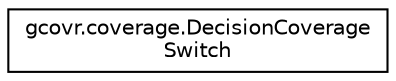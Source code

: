 digraph "Graphical Class Hierarchy"
{
 // LATEX_PDF_SIZE
  edge [fontname="Helvetica",fontsize="10",labelfontname="Helvetica",labelfontsize="10"];
  node [fontname="Helvetica",fontsize="10",shape=record];
  rankdir="LR";
  Node0 [label="gcovr.coverage.DecisionCoverage\lSwitch",height=0.2,width=0.4,color="black", fillcolor="white", style="filled",URL="$classgcovr_1_1coverage_1_1DecisionCoverageSwitch.html",tooltip=" "];
}
